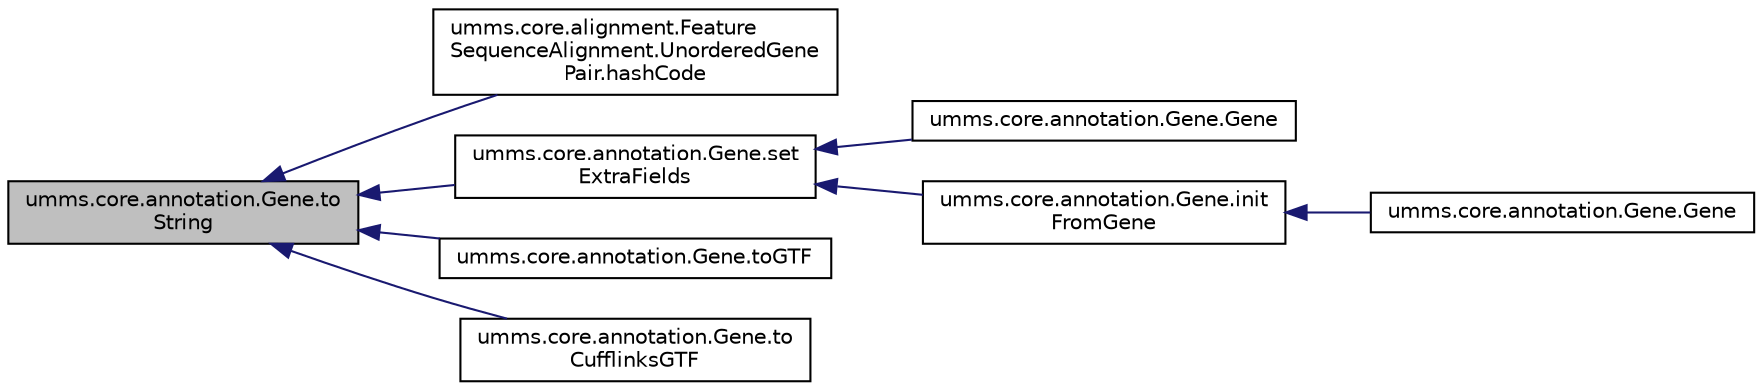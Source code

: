digraph "umms.core.annotation.Gene.toString"
{
  edge [fontname="Helvetica",fontsize="10",labelfontname="Helvetica",labelfontsize="10"];
  node [fontname="Helvetica",fontsize="10",shape=record];
  rankdir="LR";
  Node1 [label="umms.core.annotation.Gene.to\lString",height=0.2,width=0.4,color="black", fillcolor="grey75", style="filled" fontcolor="black"];
  Node1 -> Node2 [dir="back",color="midnightblue",fontsize="10",style="solid"];
  Node2 [label="umms.core.alignment.Feature\lSequenceAlignment.UnorderedGene\lPair.hashCode",height=0.2,width=0.4,color="black", fillcolor="white", style="filled",URL="$classumms_1_1core_1_1alignment_1_1_feature_sequence_alignment_1_1_unordered_gene_pair.html#ad34f1fa5f0c1efb380e36fdc6463f7a6"];
  Node1 -> Node3 [dir="back",color="midnightblue",fontsize="10",style="solid"];
  Node3 [label="umms.core.annotation.Gene.set\lExtraFields",height=0.2,width=0.4,color="black", fillcolor="white", style="filled",URL="$classumms_1_1core_1_1annotation_1_1_gene.html#a1c88dd4db6a2ad407ff3358344dacd36"];
  Node3 -> Node4 [dir="back",color="midnightblue",fontsize="10",style="solid"];
  Node4 [label="umms.core.annotation.Gene.Gene",height=0.2,width=0.4,color="black", fillcolor="white", style="filled",URL="$classumms_1_1core_1_1annotation_1_1_gene.html#a3f2d0e160d787b5d11724e00b502d818"];
  Node3 -> Node5 [dir="back",color="midnightblue",fontsize="10",style="solid"];
  Node5 [label="umms.core.annotation.Gene.init\lFromGene",height=0.2,width=0.4,color="black", fillcolor="white", style="filled",URL="$classumms_1_1core_1_1annotation_1_1_gene.html#af73381bf71c4a4a752ff80f5f985bb28"];
  Node5 -> Node6 [dir="back",color="midnightblue",fontsize="10",style="solid"];
  Node6 [label="umms.core.annotation.Gene.Gene",height=0.2,width=0.4,color="black", fillcolor="white", style="filled",URL="$classumms_1_1core_1_1annotation_1_1_gene.html#a7fcfa09e18d2f3c96d25f92118873cb0"];
  Node1 -> Node7 [dir="back",color="midnightblue",fontsize="10",style="solid"];
  Node7 [label="umms.core.annotation.Gene.toGTF",height=0.2,width=0.4,color="black", fillcolor="white", style="filled",URL="$classumms_1_1core_1_1annotation_1_1_gene.html#a4783b59545d170c80ef1d64eedc1dc26"];
  Node1 -> Node8 [dir="back",color="midnightblue",fontsize="10",style="solid"];
  Node8 [label="umms.core.annotation.Gene.to\lCufflinksGTF",height=0.2,width=0.4,color="black", fillcolor="white", style="filled",URL="$classumms_1_1core_1_1annotation_1_1_gene.html#a01bbf56d281f56164e72076a36169606"];
}
